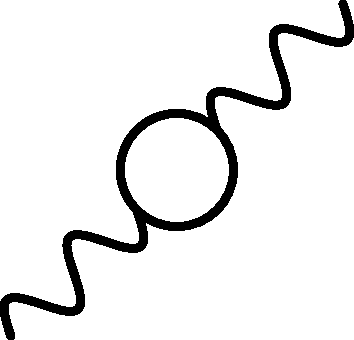 import graph;
unitsize(1cm);
defaultpen(currentpen+4);
real ray_length = 1.5;
real pulse_radius = 1;

// Sinusoidal rays
pair sinray(real t) {
    return (t/4, sin(t)/2);
}

// Pulsar
path pulsi = circle((0, 0), pulse_radius);
draw(pulsi);

// North east ray
pair ne_ray_start = (pulse_radius*sqrt(2)/2, pulse_radius*sqrt(2)/2);
draw(
    shift(ne_ray_start)
    * rotate(45)
    * graph(sinray, 0, 4*pi)
);

// // South west ray
pair sw_ray_start = (-pulse_radius*sqrt(2)/2, -pulse_radius*sqrt(2)/2);
draw(
    shift(sw_ray_start)
    * rotate(-135)
    * graph(sinray, 0, 4*pi)
);

